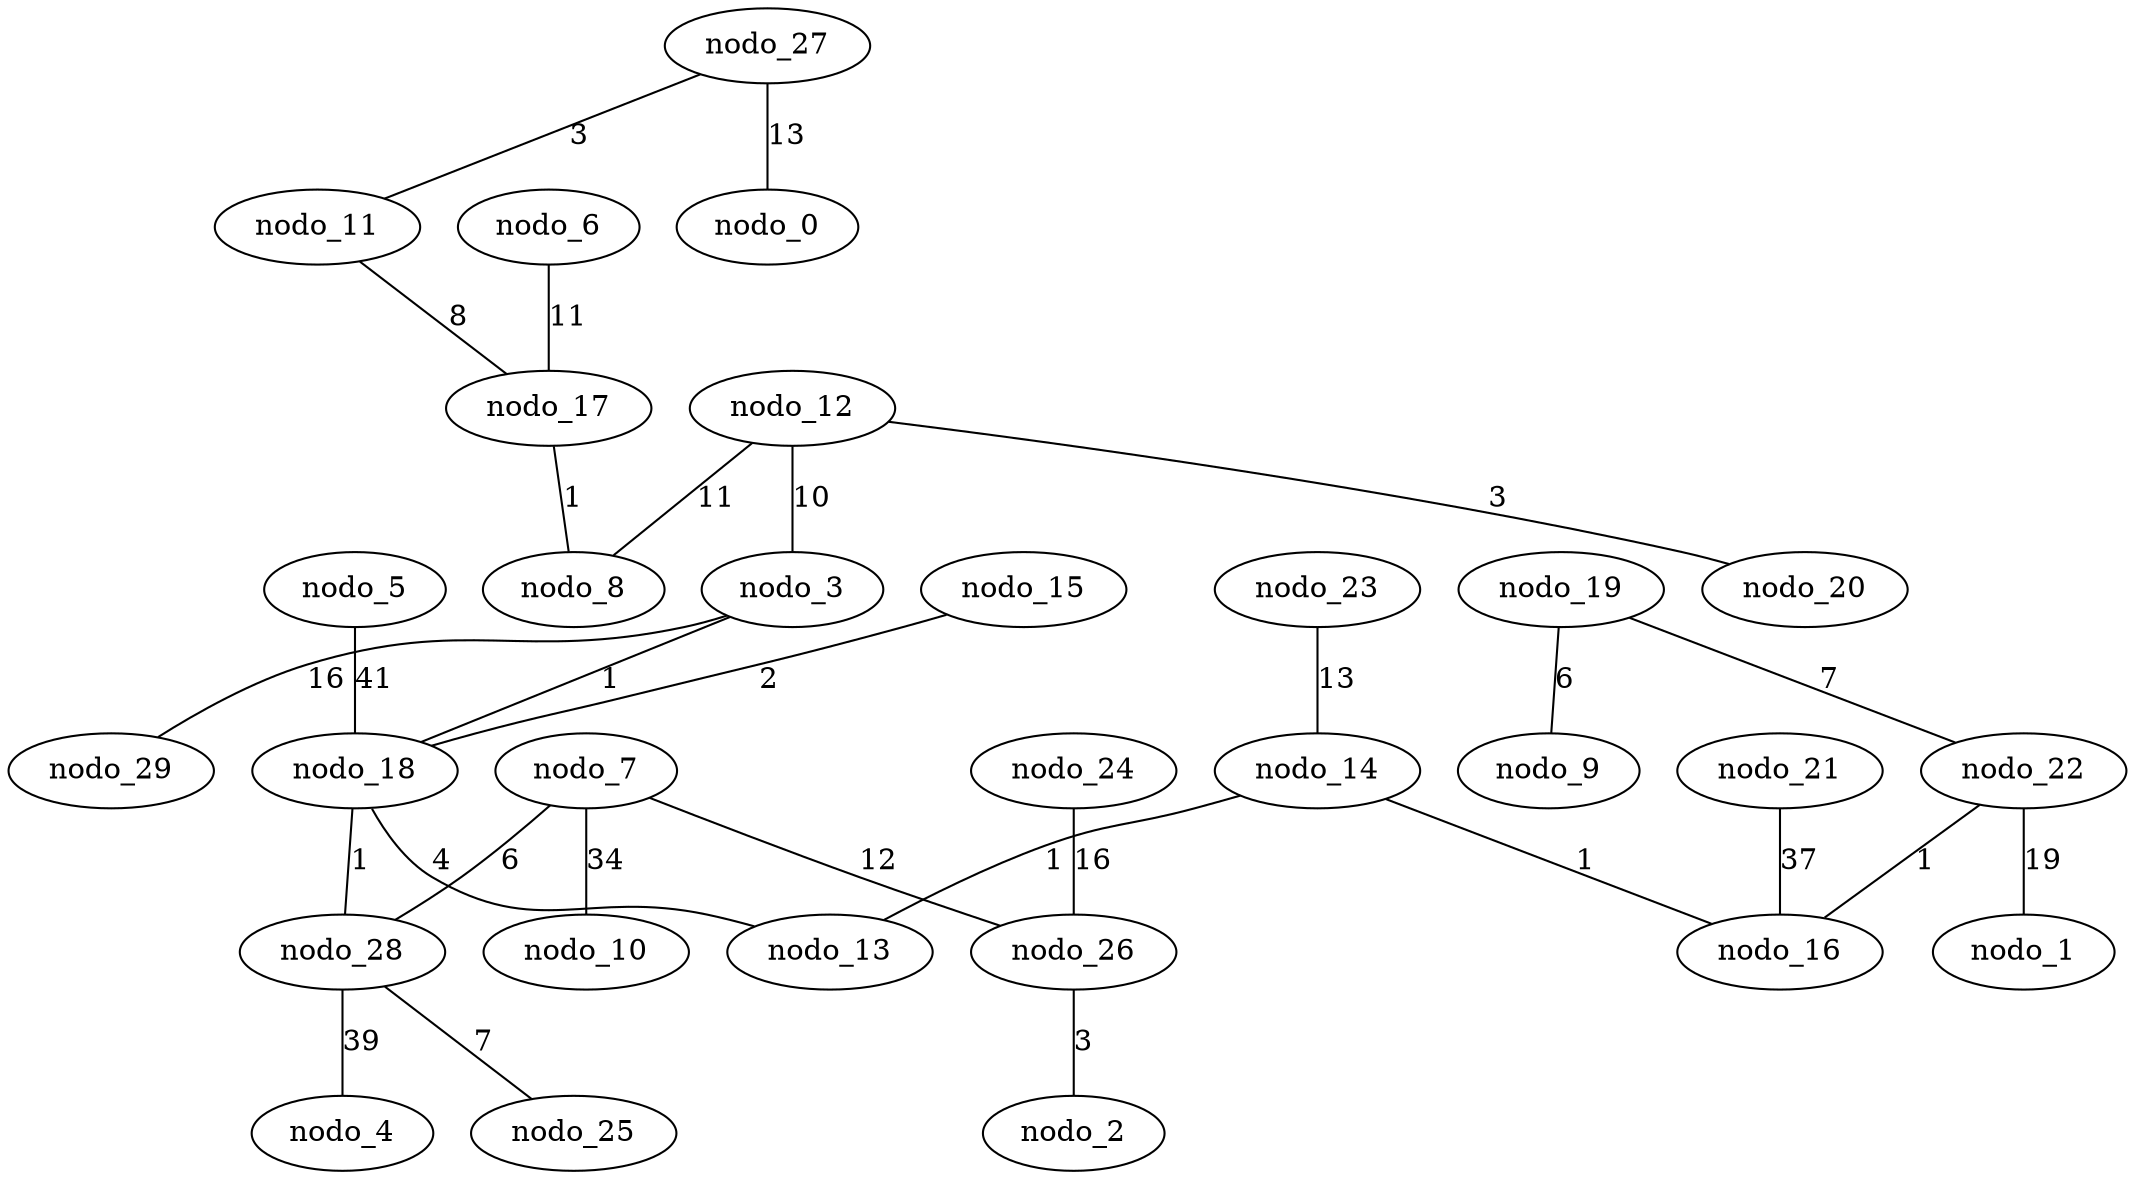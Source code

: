 graph gen_erdos_ren_30_d_kruskal {
  nodo_27 -- nodo_11 [label=3 weight=3];
  nodo_12 -- nodo_3 [label=10 weight=10];
  nodo_28 -- nodo_25 [label=7 weight=7];
  nodo_17 -- nodo_8 [label=1 weight=1];
  nodo_14 -- nodo_16 [label=1 weight=1];
  nodo_3 -- nodo_29 [label=16 weight=16];
  nodo_12 -- nodo_8 [label=11 weight=11];
  nodo_18 -- nodo_28 [label=1 weight=1];
  nodo_7 -- nodo_28 [label=6 weight=6];
  nodo_12 -- nodo_20 [label=3 weight=3];
  nodo_6 -- nodo_17 [label=11 weight=11];
  nodo_7 -- nodo_26 [label=12 weight=12];
  nodo_22 -- nodo_16 [label=1 weight=1];
  nodo_26 -- nodo_2 [label=3 weight=3];
  nodo_27 -- nodo_0 [label=13 weight=13];
  nodo_22 -- nodo_1 [label=19 weight=19];
  nodo_5 -- nodo_18 [label=41 weight=41];
  nodo_3 -- nodo_18 [label=1 weight=1];
  nodo_28 -- nodo_4 [label=39 weight=39];
  nodo_15 -- nodo_18 [label=2 weight=2];
  nodo_11 -- nodo_17 [label=8 weight=8];
  nodo_14 -- nodo_13 [label=1 weight=1];
  nodo_19 -- nodo_9 [label=6 weight=6];
  nodo_18 -- nodo_13 [label=4 weight=4];
  nodo_23 -- nodo_14 [label=13 weight=13];
  nodo_24 -- nodo_26 [label=16 weight=16];
  nodo_19 -- nodo_22 [label=7 weight=7];
  nodo_7 -- nodo_10 [label=34 weight=34];
  nodo_21 -- nodo_16 [label=37 weight=37];
}
